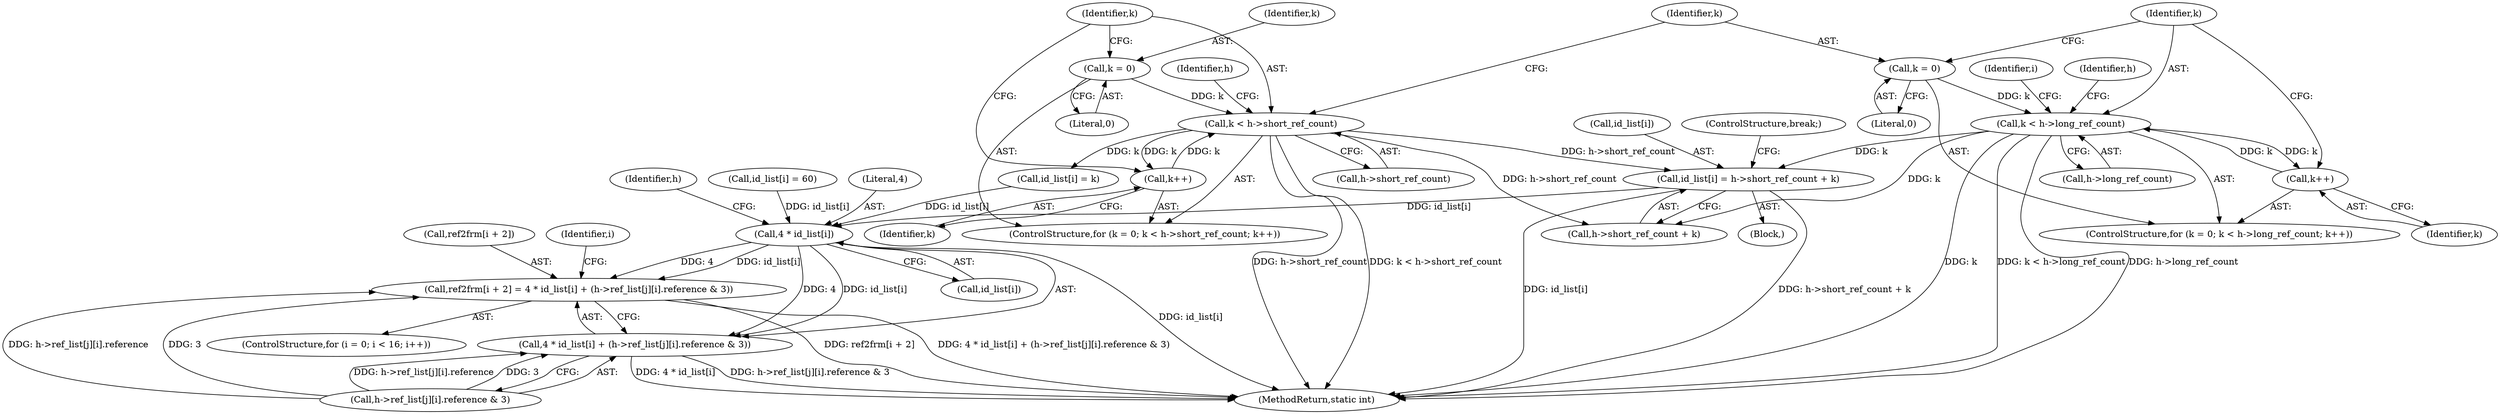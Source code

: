 digraph "0_FFmpeg_29ffeef5e73b8f41ff3a3f2242d356759c66f91f@array" {
"1003143" [label="(Call,id_list[i] = h->short_ref_count + k)"];
"1003079" [label="(Call,k < h->short_ref_count)"];
"1003076" [label="(Call,k = 0)"];
"1003084" [label="(Call,k++)"];
"1003113" [label="(Call,k < h->long_ref_count)"];
"1003110" [label="(Call,k = 0)"];
"1003118" [label="(Call,k++)"];
"1003179" [label="(Call,4 * id_list[i])"];
"1003172" [label="(Call,ref2frm[i + 2] = 4 * id_list[i] + (h->ref_list[j][i].reference & 3))"];
"1003178" [label="(Call,4 * id_list[i] + (h->ref_list[j][i].reference & 3))"];
"1003142" [label="(Block,)"];
"1003163" [label="(ControlStructure,for (i = 0; i < 16; i++))"];
"1003172" [label="(Call,ref2frm[i + 2] = 4 * id_list[i] + (h->ref_list[j][i].reference & 3))"];
"1003179" [label="(Call,4 * id_list[i])"];
"1003143" [label="(Call,id_list[i] = h->short_ref_count + k)"];
"1003124" [label="(Identifier,h)"];
"1003112" [label="(Literal,0)"];
"1003078" [label="(Literal,0)"];
"1003111" [label="(Identifier,k)"];
"1003020" [label="(Identifier,i)"];
"1003110" [label="(Call,k = 0)"];
"1003084" [label="(Call,k++)"];
"1003184" [label="(Call,h->ref_list[j][i].reference & 3)"];
"1003114" [label="(Identifier,k)"];
"1003173" [label="(Call,ref2frm[i + 2])"];
"1003113" [label="(Call,k < h->long_ref_count)"];
"1003103" [label="(Call,id_list[i] = k)"];
"1003181" [label="(Call,id_list[i])"];
"1003081" [label="(Call,h->short_ref_count)"];
"1003094" [label="(Identifier,h)"];
"1003076" [label="(Call,k = 0)"];
"1003426" [label="(MethodReturn,static int)"];
"1003085" [label="(Identifier,k)"];
"1003109" [label="(ControlStructure,for (k = 0; k < h->long_ref_count; k++))"];
"1003189" [label="(Identifier,h)"];
"1003115" [label="(Call,h->long_ref_count)"];
"1003118" [label="(Call,k++)"];
"1003080" [label="(Identifier,k)"];
"1003079" [label="(Call,k < h->short_ref_count)"];
"1003147" [label="(Call,h->short_ref_count + k)"];
"1003180" [label="(Literal,4)"];
"1003144" [label="(Call,id_list[i])"];
"1003077" [label="(Identifier,k)"];
"1003075" [label="(ControlStructure,for (k = 0; k < h->short_ref_count; k++))"];
"1003022" [label="(Call,id_list[i] = 60)"];
"1003171" [label="(Identifier,i)"];
"1003178" [label="(Call,4 * id_list[i] + (h->ref_list[j][i].reference & 3))"];
"1003152" [label="(ControlStructure,break;)"];
"1003119" [label="(Identifier,k)"];
"1003143" -> "1003142"  [label="AST: "];
"1003143" -> "1003147"  [label="CFG: "];
"1003144" -> "1003143"  [label="AST: "];
"1003147" -> "1003143"  [label="AST: "];
"1003152" -> "1003143"  [label="CFG: "];
"1003143" -> "1003426"  [label="DDG: h->short_ref_count + k"];
"1003143" -> "1003426"  [label="DDG: id_list[i]"];
"1003079" -> "1003143"  [label="DDG: h->short_ref_count"];
"1003113" -> "1003143"  [label="DDG: k"];
"1003143" -> "1003179"  [label="DDG: id_list[i]"];
"1003079" -> "1003075"  [label="AST: "];
"1003079" -> "1003081"  [label="CFG: "];
"1003080" -> "1003079"  [label="AST: "];
"1003081" -> "1003079"  [label="AST: "];
"1003094" -> "1003079"  [label="CFG: "];
"1003111" -> "1003079"  [label="CFG: "];
"1003079" -> "1003426"  [label="DDG: h->short_ref_count"];
"1003079" -> "1003426"  [label="DDG: k < h->short_ref_count"];
"1003076" -> "1003079"  [label="DDG: k"];
"1003084" -> "1003079"  [label="DDG: k"];
"1003079" -> "1003084"  [label="DDG: k"];
"1003079" -> "1003103"  [label="DDG: k"];
"1003079" -> "1003147"  [label="DDG: h->short_ref_count"];
"1003076" -> "1003075"  [label="AST: "];
"1003076" -> "1003078"  [label="CFG: "];
"1003077" -> "1003076"  [label="AST: "];
"1003078" -> "1003076"  [label="AST: "];
"1003080" -> "1003076"  [label="CFG: "];
"1003084" -> "1003075"  [label="AST: "];
"1003084" -> "1003085"  [label="CFG: "];
"1003085" -> "1003084"  [label="AST: "];
"1003080" -> "1003084"  [label="CFG: "];
"1003113" -> "1003109"  [label="AST: "];
"1003113" -> "1003115"  [label="CFG: "];
"1003114" -> "1003113"  [label="AST: "];
"1003115" -> "1003113"  [label="AST: "];
"1003124" -> "1003113"  [label="CFG: "];
"1003020" -> "1003113"  [label="CFG: "];
"1003113" -> "1003426"  [label="DDG: k"];
"1003113" -> "1003426"  [label="DDG: k < h->long_ref_count"];
"1003113" -> "1003426"  [label="DDG: h->long_ref_count"];
"1003110" -> "1003113"  [label="DDG: k"];
"1003118" -> "1003113"  [label="DDG: k"];
"1003113" -> "1003118"  [label="DDG: k"];
"1003113" -> "1003147"  [label="DDG: k"];
"1003110" -> "1003109"  [label="AST: "];
"1003110" -> "1003112"  [label="CFG: "];
"1003111" -> "1003110"  [label="AST: "];
"1003112" -> "1003110"  [label="AST: "];
"1003114" -> "1003110"  [label="CFG: "];
"1003118" -> "1003109"  [label="AST: "];
"1003118" -> "1003119"  [label="CFG: "];
"1003119" -> "1003118"  [label="AST: "];
"1003114" -> "1003118"  [label="CFG: "];
"1003179" -> "1003178"  [label="AST: "];
"1003179" -> "1003181"  [label="CFG: "];
"1003180" -> "1003179"  [label="AST: "];
"1003181" -> "1003179"  [label="AST: "];
"1003189" -> "1003179"  [label="CFG: "];
"1003179" -> "1003426"  [label="DDG: id_list[i]"];
"1003179" -> "1003172"  [label="DDG: 4"];
"1003179" -> "1003172"  [label="DDG: id_list[i]"];
"1003179" -> "1003178"  [label="DDG: 4"];
"1003179" -> "1003178"  [label="DDG: id_list[i]"];
"1003103" -> "1003179"  [label="DDG: id_list[i]"];
"1003022" -> "1003179"  [label="DDG: id_list[i]"];
"1003172" -> "1003163"  [label="AST: "];
"1003172" -> "1003178"  [label="CFG: "];
"1003173" -> "1003172"  [label="AST: "];
"1003178" -> "1003172"  [label="AST: "];
"1003171" -> "1003172"  [label="CFG: "];
"1003172" -> "1003426"  [label="DDG: ref2frm[i + 2]"];
"1003172" -> "1003426"  [label="DDG: 4 * id_list[i] + (h->ref_list[j][i].reference & 3)"];
"1003184" -> "1003172"  [label="DDG: h->ref_list[j][i].reference"];
"1003184" -> "1003172"  [label="DDG: 3"];
"1003178" -> "1003184"  [label="CFG: "];
"1003184" -> "1003178"  [label="AST: "];
"1003178" -> "1003426"  [label="DDG: 4 * id_list[i]"];
"1003178" -> "1003426"  [label="DDG: h->ref_list[j][i].reference & 3"];
"1003184" -> "1003178"  [label="DDG: h->ref_list[j][i].reference"];
"1003184" -> "1003178"  [label="DDG: 3"];
}
